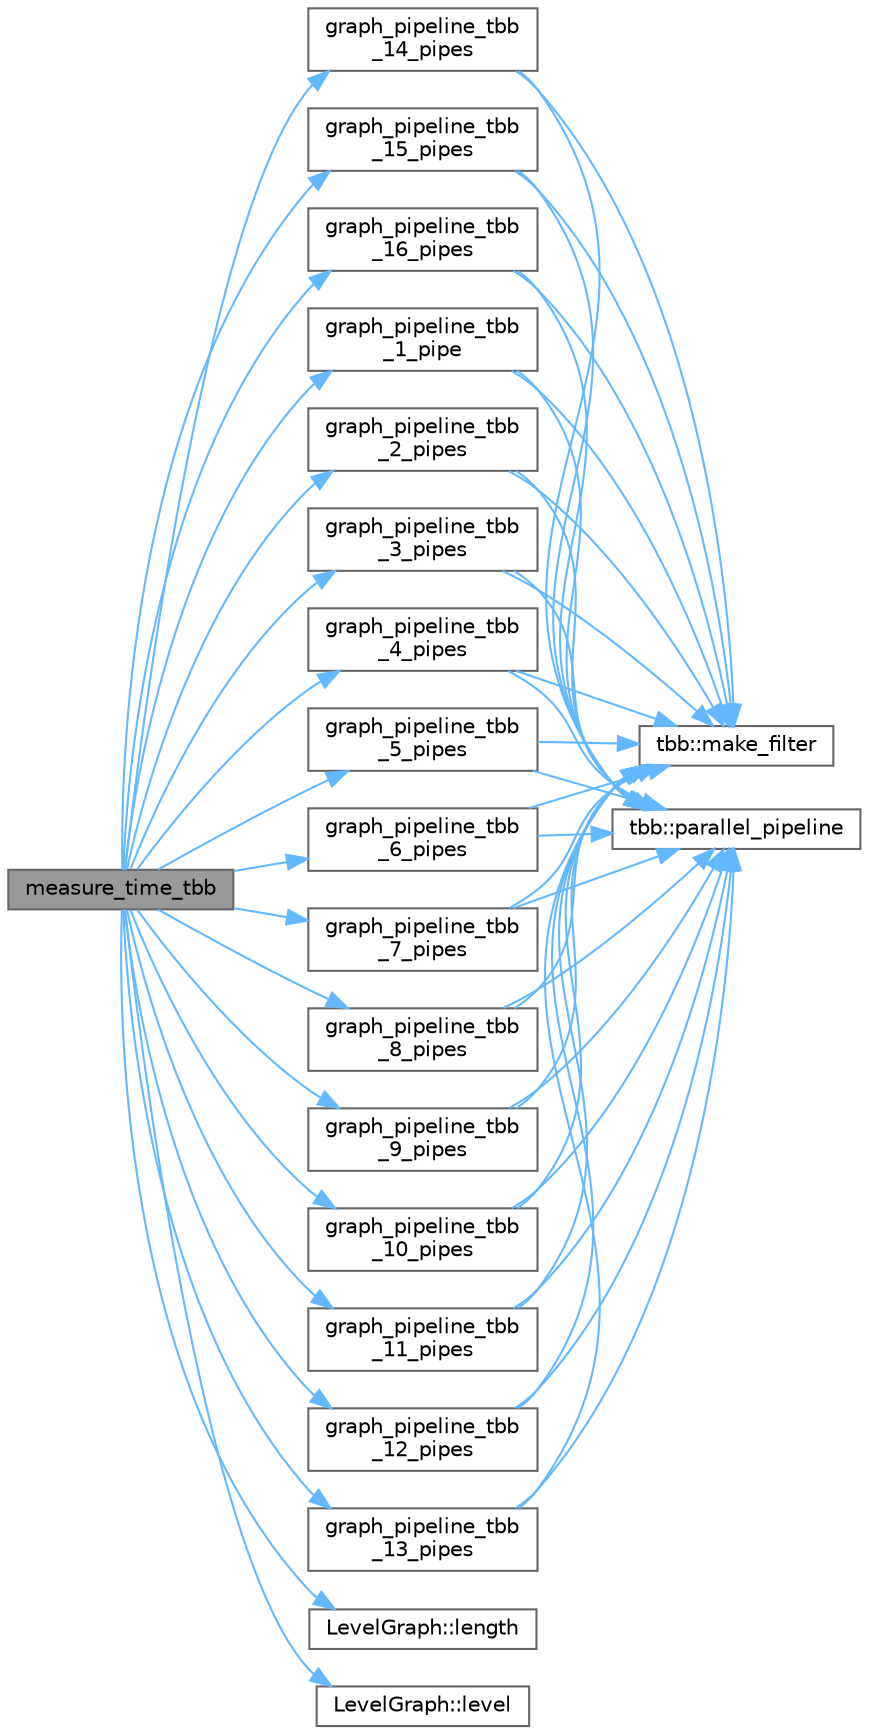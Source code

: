 digraph "measure_time_tbb"
{
 // LATEX_PDF_SIZE
  bgcolor="transparent";
  edge [fontname=Helvetica,fontsize=10,labelfontname=Helvetica,labelfontsize=10];
  node [fontname=Helvetica,fontsize=10,shape=box,height=0.2,width=0.4];
  rankdir="LR";
  Node1 [id="Node000001",label="measure_time_tbb",height=0.2,width=0.4,color="gray40", fillcolor="grey60", style="filled", fontcolor="black",tooltip=" "];
  Node1 -> Node2 [id="edge1_Node000001_Node000002",color="steelblue1",style="solid",tooltip=" "];
  Node2 [id="Node000002",label="graph_pipeline_tbb\l_10_pipes",height=0.2,width=0.4,color="grey40", fillcolor="white", style="filled",URL="$benchmarks_2graph__pipeline_2tbb_8cpp.html#a617034807d3ab761d2e8350f40946da5",tooltip=" "];
  Node2 -> Node3 [id="edge2_Node000002_Node000003",color="steelblue1",style="solid",tooltip=" "];
  Node3 [id="Node000003",label="tbb::make_filter",height=0.2,width=0.4,color="grey40", fillcolor="white", style="filled",URL="$namespacetbb.html#a507cc834d37fad5c1ffed4612abf8367",tooltip="Create a filter to participate in parallel_pipeline"];
  Node2 -> Node4 [id="edge3_Node000002_Node000004",color="steelblue1",style="solid",tooltip=" "];
  Node4 [id="Node000004",label="tbb::parallel_pipeline",height=0.2,width=0.4,color="grey40", fillcolor="white", style="filled",URL="$namespacetbb.html#a7edc8b0a8be9406b4d610b4b4fdd5bac",tooltip=" "];
  Node1 -> Node5 [id="edge4_Node000001_Node000005",color="steelblue1",style="solid",tooltip=" "];
  Node5 [id="Node000005",label="graph_pipeline_tbb\l_11_pipes",height=0.2,width=0.4,color="grey40", fillcolor="white", style="filled",URL="$benchmarks_2graph__pipeline_2tbb_8cpp.html#a2640fb2492b1b6d720c1f1c9058a5472",tooltip=" "];
  Node5 -> Node3 [id="edge5_Node000005_Node000003",color="steelblue1",style="solid",tooltip=" "];
  Node5 -> Node4 [id="edge6_Node000005_Node000004",color="steelblue1",style="solid",tooltip=" "];
  Node1 -> Node6 [id="edge7_Node000001_Node000006",color="steelblue1",style="solid",tooltip=" "];
  Node6 [id="Node000006",label="graph_pipeline_tbb\l_12_pipes",height=0.2,width=0.4,color="grey40", fillcolor="white", style="filled",URL="$benchmarks_2graph__pipeline_2tbb_8cpp.html#aadedd64f109c6ae9b8ea24aa2c8f461f",tooltip=" "];
  Node6 -> Node3 [id="edge8_Node000006_Node000003",color="steelblue1",style="solid",tooltip=" "];
  Node6 -> Node4 [id="edge9_Node000006_Node000004",color="steelblue1",style="solid",tooltip=" "];
  Node1 -> Node7 [id="edge10_Node000001_Node000007",color="steelblue1",style="solid",tooltip=" "];
  Node7 [id="Node000007",label="graph_pipeline_tbb\l_13_pipes",height=0.2,width=0.4,color="grey40", fillcolor="white", style="filled",URL="$benchmarks_2graph__pipeline_2tbb_8cpp.html#a420d4050c825ca9919780c0adf2eee30",tooltip=" "];
  Node7 -> Node3 [id="edge11_Node000007_Node000003",color="steelblue1",style="solid",tooltip=" "];
  Node7 -> Node4 [id="edge12_Node000007_Node000004",color="steelblue1",style="solid",tooltip=" "];
  Node1 -> Node8 [id="edge13_Node000001_Node000008",color="steelblue1",style="solid",tooltip=" "];
  Node8 [id="Node000008",label="graph_pipeline_tbb\l_14_pipes",height=0.2,width=0.4,color="grey40", fillcolor="white", style="filled",URL="$benchmarks_2graph__pipeline_2tbb_8cpp.html#af4cf8131a48b636912374e0ed8182206",tooltip=" "];
  Node8 -> Node3 [id="edge14_Node000008_Node000003",color="steelblue1",style="solid",tooltip=" "];
  Node8 -> Node4 [id="edge15_Node000008_Node000004",color="steelblue1",style="solid",tooltip=" "];
  Node1 -> Node9 [id="edge16_Node000001_Node000009",color="steelblue1",style="solid",tooltip=" "];
  Node9 [id="Node000009",label="graph_pipeline_tbb\l_15_pipes",height=0.2,width=0.4,color="grey40", fillcolor="white", style="filled",URL="$benchmarks_2graph__pipeline_2tbb_8cpp.html#aa5b690f128ae36243d61e10262cee9eb",tooltip=" "];
  Node9 -> Node3 [id="edge17_Node000009_Node000003",color="steelblue1",style="solid",tooltip=" "];
  Node9 -> Node4 [id="edge18_Node000009_Node000004",color="steelblue1",style="solid",tooltip=" "];
  Node1 -> Node10 [id="edge19_Node000001_Node000010",color="steelblue1",style="solid",tooltip=" "];
  Node10 [id="Node000010",label="graph_pipeline_tbb\l_16_pipes",height=0.2,width=0.4,color="grey40", fillcolor="white", style="filled",URL="$benchmarks_2graph__pipeline_2tbb_8cpp.html#a2edd24eea76b8205597134b2d3846a89",tooltip=" "];
  Node10 -> Node3 [id="edge20_Node000010_Node000003",color="steelblue1",style="solid",tooltip=" "];
  Node10 -> Node4 [id="edge21_Node000010_Node000004",color="steelblue1",style="solid",tooltip=" "];
  Node1 -> Node11 [id="edge22_Node000001_Node000011",color="steelblue1",style="solid",tooltip=" "];
  Node11 [id="Node000011",label="graph_pipeline_tbb\l_1_pipe",height=0.2,width=0.4,color="grey40", fillcolor="white", style="filled",URL="$benchmarks_2graph__pipeline_2tbb_8cpp.html#a6b0e05756b591d9f5b3b2d5fd812dd12",tooltip=" "];
  Node11 -> Node3 [id="edge23_Node000011_Node000003",color="steelblue1",style="solid",tooltip=" "];
  Node11 -> Node4 [id="edge24_Node000011_Node000004",color="steelblue1",style="solid",tooltip=" "];
  Node1 -> Node12 [id="edge25_Node000001_Node000012",color="steelblue1",style="solid",tooltip=" "];
  Node12 [id="Node000012",label="graph_pipeline_tbb\l_2_pipes",height=0.2,width=0.4,color="grey40", fillcolor="white", style="filled",URL="$benchmarks_2graph__pipeline_2tbb_8cpp.html#a88f8e5fd622fb6cc9d15b85adad3034a",tooltip=" "];
  Node12 -> Node3 [id="edge26_Node000012_Node000003",color="steelblue1",style="solid",tooltip=" "];
  Node12 -> Node4 [id="edge27_Node000012_Node000004",color="steelblue1",style="solid",tooltip=" "];
  Node1 -> Node13 [id="edge28_Node000001_Node000013",color="steelblue1",style="solid",tooltip=" "];
  Node13 [id="Node000013",label="graph_pipeline_tbb\l_3_pipes",height=0.2,width=0.4,color="grey40", fillcolor="white", style="filled",URL="$benchmarks_2graph__pipeline_2tbb_8cpp.html#a0742e9ce71697df2c3be28b9c8d29dde",tooltip=" "];
  Node13 -> Node3 [id="edge29_Node000013_Node000003",color="steelblue1",style="solid",tooltip=" "];
  Node13 -> Node4 [id="edge30_Node000013_Node000004",color="steelblue1",style="solid",tooltip=" "];
  Node1 -> Node14 [id="edge31_Node000001_Node000014",color="steelblue1",style="solid",tooltip=" "];
  Node14 [id="Node000014",label="graph_pipeline_tbb\l_4_pipes",height=0.2,width=0.4,color="grey40", fillcolor="white", style="filled",URL="$benchmarks_2graph__pipeline_2tbb_8cpp.html#a2ec48cc733141870c1648233bfd9d5db",tooltip=" "];
  Node14 -> Node3 [id="edge32_Node000014_Node000003",color="steelblue1",style="solid",tooltip=" "];
  Node14 -> Node4 [id="edge33_Node000014_Node000004",color="steelblue1",style="solid",tooltip=" "];
  Node1 -> Node15 [id="edge34_Node000001_Node000015",color="steelblue1",style="solid",tooltip=" "];
  Node15 [id="Node000015",label="graph_pipeline_tbb\l_5_pipes",height=0.2,width=0.4,color="grey40", fillcolor="white", style="filled",URL="$benchmarks_2graph__pipeline_2tbb_8cpp.html#a30d15def21fe752a1d447ae41c739997",tooltip=" "];
  Node15 -> Node3 [id="edge35_Node000015_Node000003",color="steelblue1",style="solid",tooltip=" "];
  Node15 -> Node4 [id="edge36_Node000015_Node000004",color="steelblue1",style="solid",tooltip=" "];
  Node1 -> Node16 [id="edge37_Node000001_Node000016",color="steelblue1",style="solid",tooltip=" "];
  Node16 [id="Node000016",label="graph_pipeline_tbb\l_6_pipes",height=0.2,width=0.4,color="grey40", fillcolor="white", style="filled",URL="$benchmarks_2graph__pipeline_2tbb_8cpp.html#a521c918abc1150f2d4d9bb81eac9e998",tooltip=" "];
  Node16 -> Node3 [id="edge38_Node000016_Node000003",color="steelblue1",style="solid",tooltip=" "];
  Node16 -> Node4 [id="edge39_Node000016_Node000004",color="steelblue1",style="solid",tooltip=" "];
  Node1 -> Node17 [id="edge40_Node000001_Node000017",color="steelblue1",style="solid",tooltip=" "];
  Node17 [id="Node000017",label="graph_pipeline_tbb\l_7_pipes",height=0.2,width=0.4,color="grey40", fillcolor="white", style="filled",URL="$benchmarks_2graph__pipeline_2tbb_8cpp.html#a3e317904cf84bf3268835caa878225b3",tooltip=" "];
  Node17 -> Node3 [id="edge41_Node000017_Node000003",color="steelblue1",style="solid",tooltip=" "];
  Node17 -> Node4 [id="edge42_Node000017_Node000004",color="steelblue1",style="solid",tooltip=" "];
  Node1 -> Node18 [id="edge43_Node000001_Node000018",color="steelblue1",style="solid",tooltip=" "];
  Node18 [id="Node000018",label="graph_pipeline_tbb\l_8_pipes",height=0.2,width=0.4,color="grey40", fillcolor="white", style="filled",URL="$benchmarks_2graph__pipeline_2tbb_8cpp.html#a4a59507ab9e583cb34730af3e210b9d7",tooltip=" "];
  Node18 -> Node3 [id="edge44_Node000018_Node000003",color="steelblue1",style="solid",tooltip=" "];
  Node18 -> Node4 [id="edge45_Node000018_Node000004",color="steelblue1",style="solid",tooltip=" "];
  Node1 -> Node19 [id="edge46_Node000001_Node000019",color="steelblue1",style="solid",tooltip=" "];
  Node19 [id="Node000019",label="graph_pipeline_tbb\l_9_pipes",height=0.2,width=0.4,color="grey40", fillcolor="white", style="filled",URL="$benchmarks_2graph__pipeline_2tbb_8cpp.html#a73c6c7018ef285e4c5120017b06d3ec0",tooltip=" "];
  Node19 -> Node3 [id="edge47_Node000019_Node000003",color="steelblue1",style="solid",tooltip=" "];
  Node19 -> Node4 [id="edge48_Node000019_Node000004",color="steelblue1",style="solid",tooltip=" "];
  Node1 -> Node20 [id="edge49_Node000001_Node000020",color="steelblue1",style="solid",tooltip=" "];
  Node20 [id="Node000020",label="LevelGraph::length",height=0.2,width=0.4,color="grey40", fillcolor="white", style="filled",URL="$class_level_graph.html#a548488ad18c1808f87ed76156bdaf023",tooltip=" "];
  Node1 -> Node21 [id="edge50_Node000001_Node000021",color="steelblue1",style="solid",tooltip=" "];
  Node21 [id="Node000021",label="LevelGraph::level",height=0.2,width=0.4,color="grey40", fillcolor="white", style="filled",URL="$class_level_graph.html#adb06d9302ad46b9ca75aa3ddbefd8876",tooltip=" "];
}
